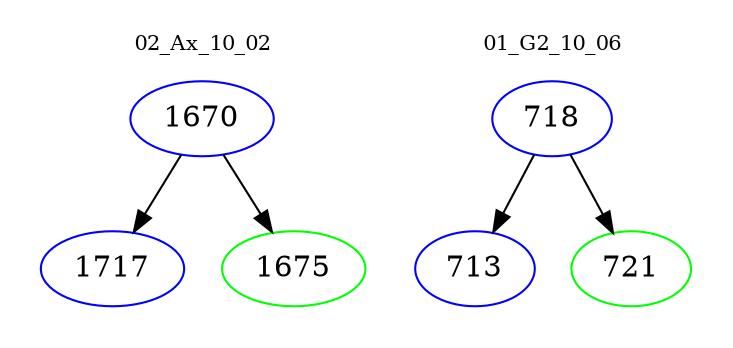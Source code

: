 digraph{
subgraph cluster_0 {
color = white
label = "02_Ax_10_02";
fontsize=10;
T0_1670 [label="1670", color="blue"]
T0_1670 -> T0_1717 [color="black"]
T0_1717 [label="1717", color="blue"]
T0_1670 -> T0_1675 [color="black"]
T0_1675 [label="1675", color="green"]
}
subgraph cluster_1 {
color = white
label = "01_G2_10_06";
fontsize=10;
T1_718 [label="718", color="blue"]
T1_718 -> T1_713 [color="black"]
T1_713 [label="713", color="blue"]
T1_718 -> T1_721 [color="black"]
T1_721 [label="721", color="green"]
}
}
